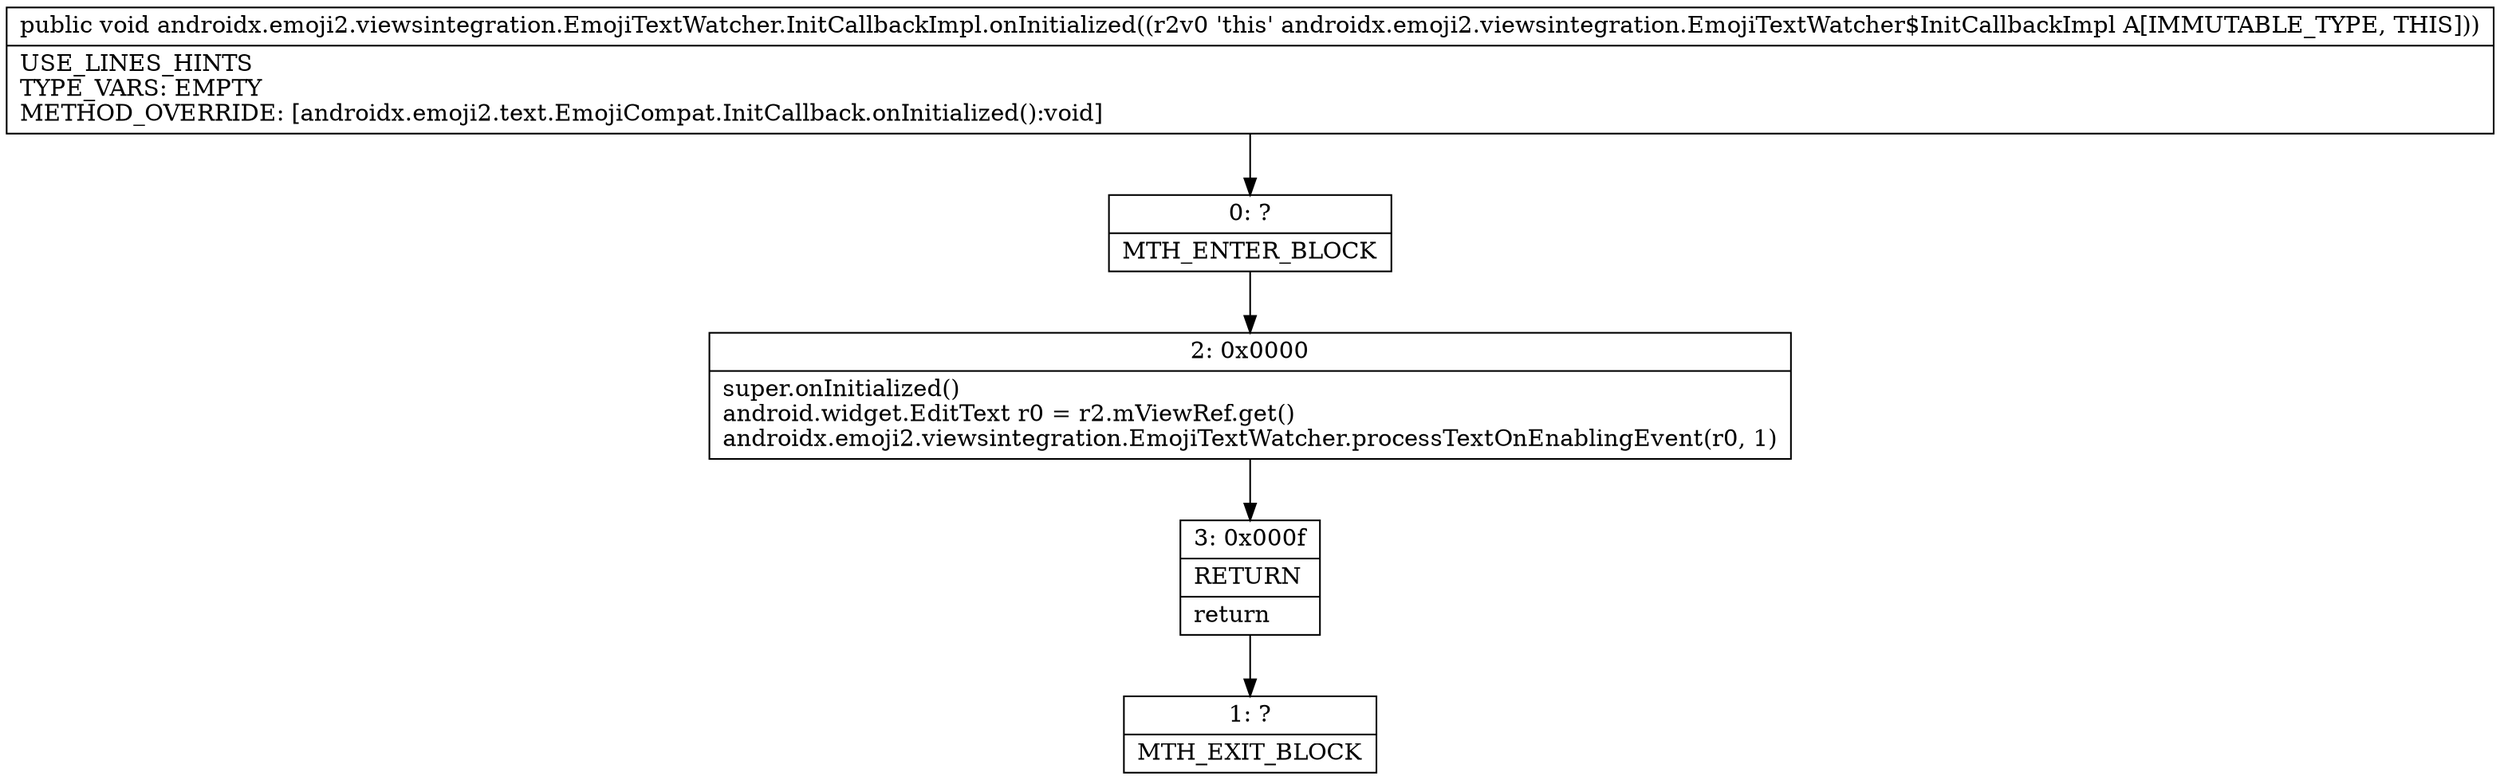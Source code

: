 digraph "CFG forandroidx.emoji2.viewsintegration.EmojiTextWatcher.InitCallbackImpl.onInitialized()V" {
Node_0 [shape=record,label="{0\:\ ?|MTH_ENTER_BLOCK\l}"];
Node_2 [shape=record,label="{2\:\ 0x0000|super.onInitialized()\landroid.widget.EditText r0 = r2.mViewRef.get()\landroidx.emoji2.viewsintegration.EmojiTextWatcher.processTextOnEnablingEvent(r0, 1)\l}"];
Node_3 [shape=record,label="{3\:\ 0x000f|RETURN\l|return\l}"];
Node_1 [shape=record,label="{1\:\ ?|MTH_EXIT_BLOCK\l}"];
MethodNode[shape=record,label="{public void androidx.emoji2.viewsintegration.EmojiTextWatcher.InitCallbackImpl.onInitialized((r2v0 'this' androidx.emoji2.viewsintegration.EmojiTextWatcher$InitCallbackImpl A[IMMUTABLE_TYPE, THIS]))  | USE_LINES_HINTS\lTYPE_VARS: EMPTY\lMETHOD_OVERRIDE: [androidx.emoji2.text.EmojiCompat.InitCallback.onInitialized():void]\l}"];
MethodNode -> Node_0;Node_0 -> Node_2;
Node_2 -> Node_3;
Node_3 -> Node_1;
}

